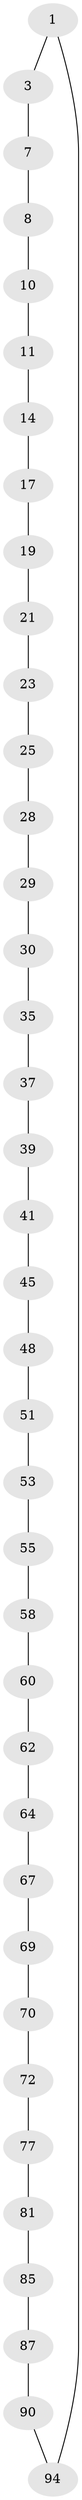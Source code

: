 // original degree distribution, {2: 1.0}
// Generated by graph-tools (version 1.1) at 2025/20/03/04/25 18:20:14]
// undirected, 38 vertices, 38 edges
graph export_dot {
graph [start="1"]
  node [color=gray90,style=filled];
  1 [super="+2"];
  3 [super="+4"];
  7;
  8 [super="+9"];
  10;
  11 [super="+12"];
  14 [super="+15"];
  17 [super="+18"];
  19 [super="+20"];
  21 [super="+22"];
  23 [super="+24"];
  25 [super="+26"];
  28;
  29;
  30 [super="+31"];
  35 [super="+36"];
  37 [super="+38"];
  39 [super="+40"];
  41 [super="+42"];
  45 [super="+46"];
  48 [super="+49"];
  51 [super="+52"];
  53 [super="+54"];
  55 [super="+56"];
  58 [super="+59"];
  60 [super="+61"];
  62 [super="+63"];
  64 [super="+65"];
  67 [super="+68"];
  69;
  70 [super="+71"];
  72 [super="+73"];
  77 [super="+78"];
  81 [super="+82"];
  85 [super="+86"];
  87 [super="+88"];
  90 [super="+91"];
  94 [super="+95"];
  1 -- 94;
  1 -- 3;
  3 -- 7;
  7 -- 8;
  8 -- 10;
  10 -- 11;
  11 -- 14;
  14 -- 17;
  17 -- 19;
  19 -- 21;
  21 -- 23;
  23 -- 25;
  25 -- 28;
  28 -- 29;
  29 -- 30;
  30 -- 35;
  35 -- 37;
  37 -- 39;
  39 -- 41;
  41 -- 45;
  45 -- 48;
  48 -- 51;
  51 -- 53;
  53 -- 55;
  55 -- 58;
  58 -- 60;
  60 -- 62;
  62 -- 64;
  64 -- 67;
  67 -- 69;
  69 -- 70;
  70 -- 72;
  72 -- 77;
  77 -- 81;
  81 -- 85;
  85 -- 87;
  87 -- 90;
  90 -- 94;
}
